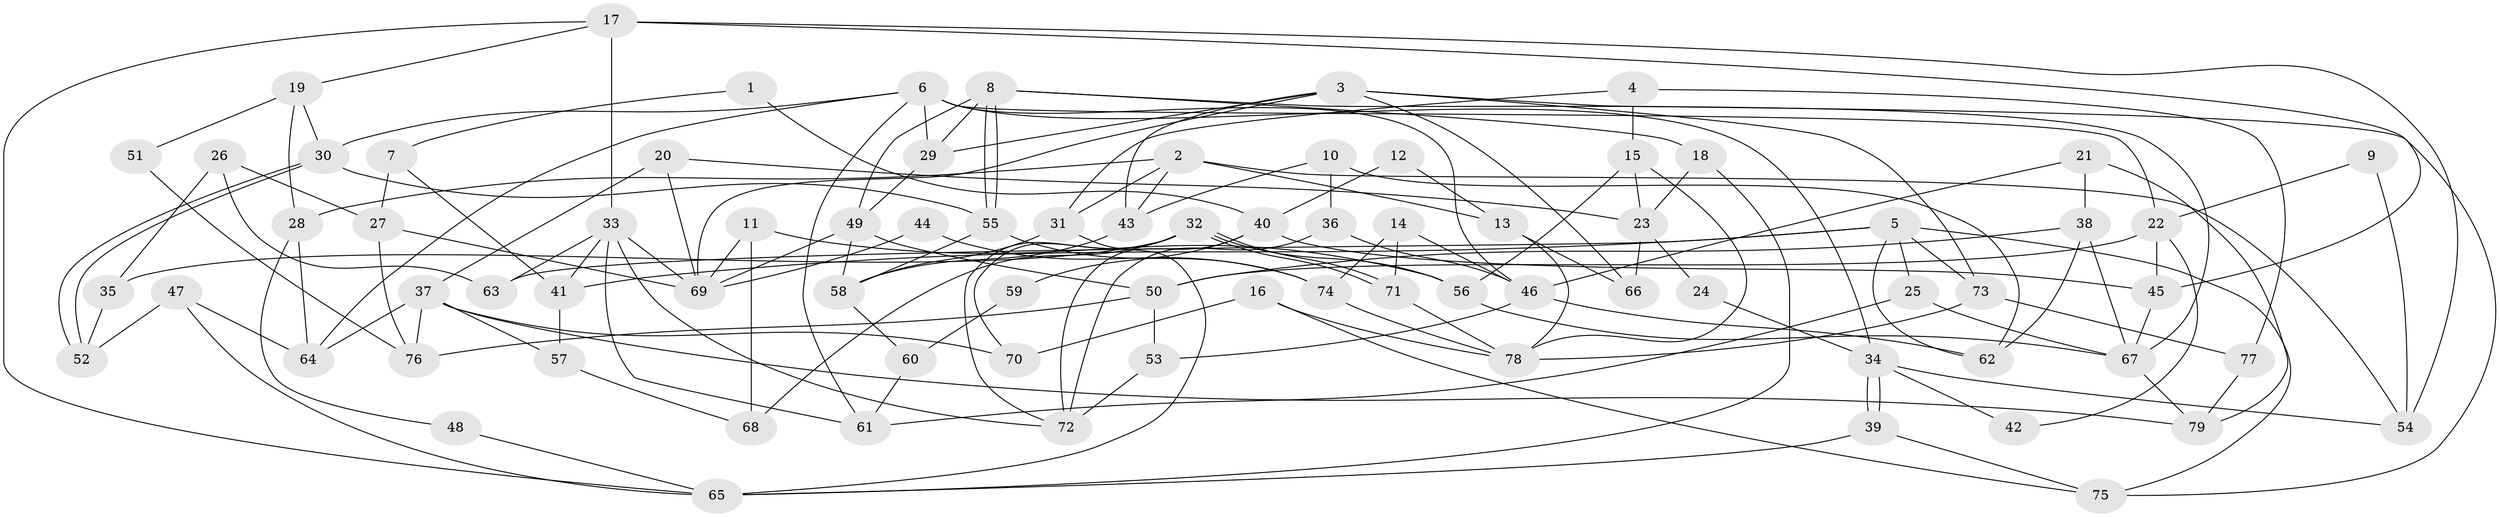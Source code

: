 // coarse degree distribution, {5: 0.1702127659574468, 7: 0.1276595744680851, 8: 0.10638297872340426, 4: 0.2553191489361702, 10: 0.02127659574468085, 2: 0.10638297872340426, 3: 0.10638297872340426, 6: 0.0851063829787234, 11: 0.02127659574468085}
// Generated by graph-tools (version 1.1) at 2025/52/02/27/25 19:52:05]
// undirected, 79 vertices, 158 edges
graph export_dot {
graph [start="1"]
  node [color=gray90,style=filled];
  1;
  2;
  3;
  4;
  5;
  6;
  7;
  8;
  9;
  10;
  11;
  12;
  13;
  14;
  15;
  16;
  17;
  18;
  19;
  20;
  21;
  22;
  23;
  24;
  25;
  26;
  27;
  28;
  29;
  30;
  31;
  32;
  33;
  34;
  35;
  36;
  37;
  38;
  39;
  40;
  41;
  42;
  43;
  44;
  45;
  46;
  47;
  48;
  49;
  50;
  51;
  52;
  53;
  54;
  55;
  56;
  57;
  58;
  59;
  60;
  61;
  62;
  63;
  64;
  65;
  66;
  67;
  68;
  69;
  70;
  71;
  72;
  73;
  74;
  75;
  76;
  77;
  78;
  79;
  1 -- 7;
  1 -- 40;
  2 -- 31;
  2 -- 13;
  2 -- 28;
  2 -- 43;
  2 -- 54;
  3 -- 29;
  3 -- 75;
  3 -- 43;
  3 -- 66;
  3 -- 69;
  3 -- 73;
  4 -- 77;
  4 -- 15;
  4 -- 31;
  5 -- 63;
  5 -- 62;
  5 -- 25;
  5 -- 41;
  5 -- 73;
  5 -- 75;
  6 -- 61;
  6 -- 46;
  6 -- 22;
  6 -- 29;
  6 -- 30;
  6 -- 34;
  6 -- 64;
  7 -- 27;
  7 -- 41;
  8 -- 49;
  8 -- 55;
  8 -- 55;
  8 -- 18;
  8 -- 29;
  8 -- 67;
  9 -- 22;
  9 -- 54;
  10 -- 43;
  10 -- 36;
  10 -- 62;
  11 -- 69;
  11 -- 68;
  11 -- 56;
  12 -- 40;
  12 -- 13;
  13 -- 66;
  13 -- 78;
  14 -- 46;
  14 -- 74;
  14 -- 71;
  15 -- 56;
  15 -- 78;
  15 -- 23;
  16 -- 75;
  16 -- 78;
  16 -- 70;
  17 -- 54;
  17 -- 65;
  17 -- 19;
  17 -- 33;
  17 -- 45;
  18 -- 23;
  18 -- 65;
  19 -- 30;
  19 -- 28;
  19 -- 51;
  20 -- 69;
  20 -- 37;
  20 -- 23;
  21 -- 38;
  21 -- 79;
  21 -- 46;
  22 -- 50;
  22 -- 42;
  22 -- 45;
  23 -- 24;
  23 -- 66;
  24 -- 34;
  25 -- 67;
  25 -- 61;
  26 -- 35;
  26 -- 27;
  26 -- 63;
  27 -- 76;
  27 -- 69;
  28 -- 48;
  28 -- 64;
  29 -- 49;
  30 -- 52;
  30 -- 52;
  30 -- 55;
  31 -- 58;
  31 -- 65;
  32 -- 71;
  32 -- 71;
  32 -- 56;
  32 -- 35;
  32 -- 68;
  32 -- 70;
  32 -- 72;
  33 -- 69;
  33 -- 41;
  33 -- 61;
  33 -- 63;
  33 -- 72;
  34 -- 39;
  34 -- 39;
  34 -- 42;
  34 -- 54;
  35 -- 52;
  36 -- 72;
  36 -- 46;
  37 -- 70;
  37 -- 64;
  37 -- 57;
  37 -- 76;
  37 -- 79;
  38 -- 62;
  38 -- 67;
  38 -- 50;
  39 -- 65;
  39 -- 75;
  40 -- 72;
  40 -- 45;
  40 -- 59;
  41 -- 57;
  43 -- 58;
  44 -- 69;
  44 -- 74;
  45 -- 67;
  46 -- 53;
  46 -- 62;
  47 -- 64;
  47 -- 65;
  47 -- 52;
  48 -- 65;
  49 -- 58;
  49 -- 50;
  49 -- 69;
  50 -- 53;
  50 -- 76;
  51 -- 76;
  53 -- 72;
  55 -- 58;
  55 -- 74;
  56 -- 67;
  57 -- 68;
  58 -- 60;
  59 -- 60;
  60 -- 61;
  67 -- 79;
  71 -- 78;
  73 -- 77;
  73 -- 78;
  74 -- 78;
  77 -- 79;
}
